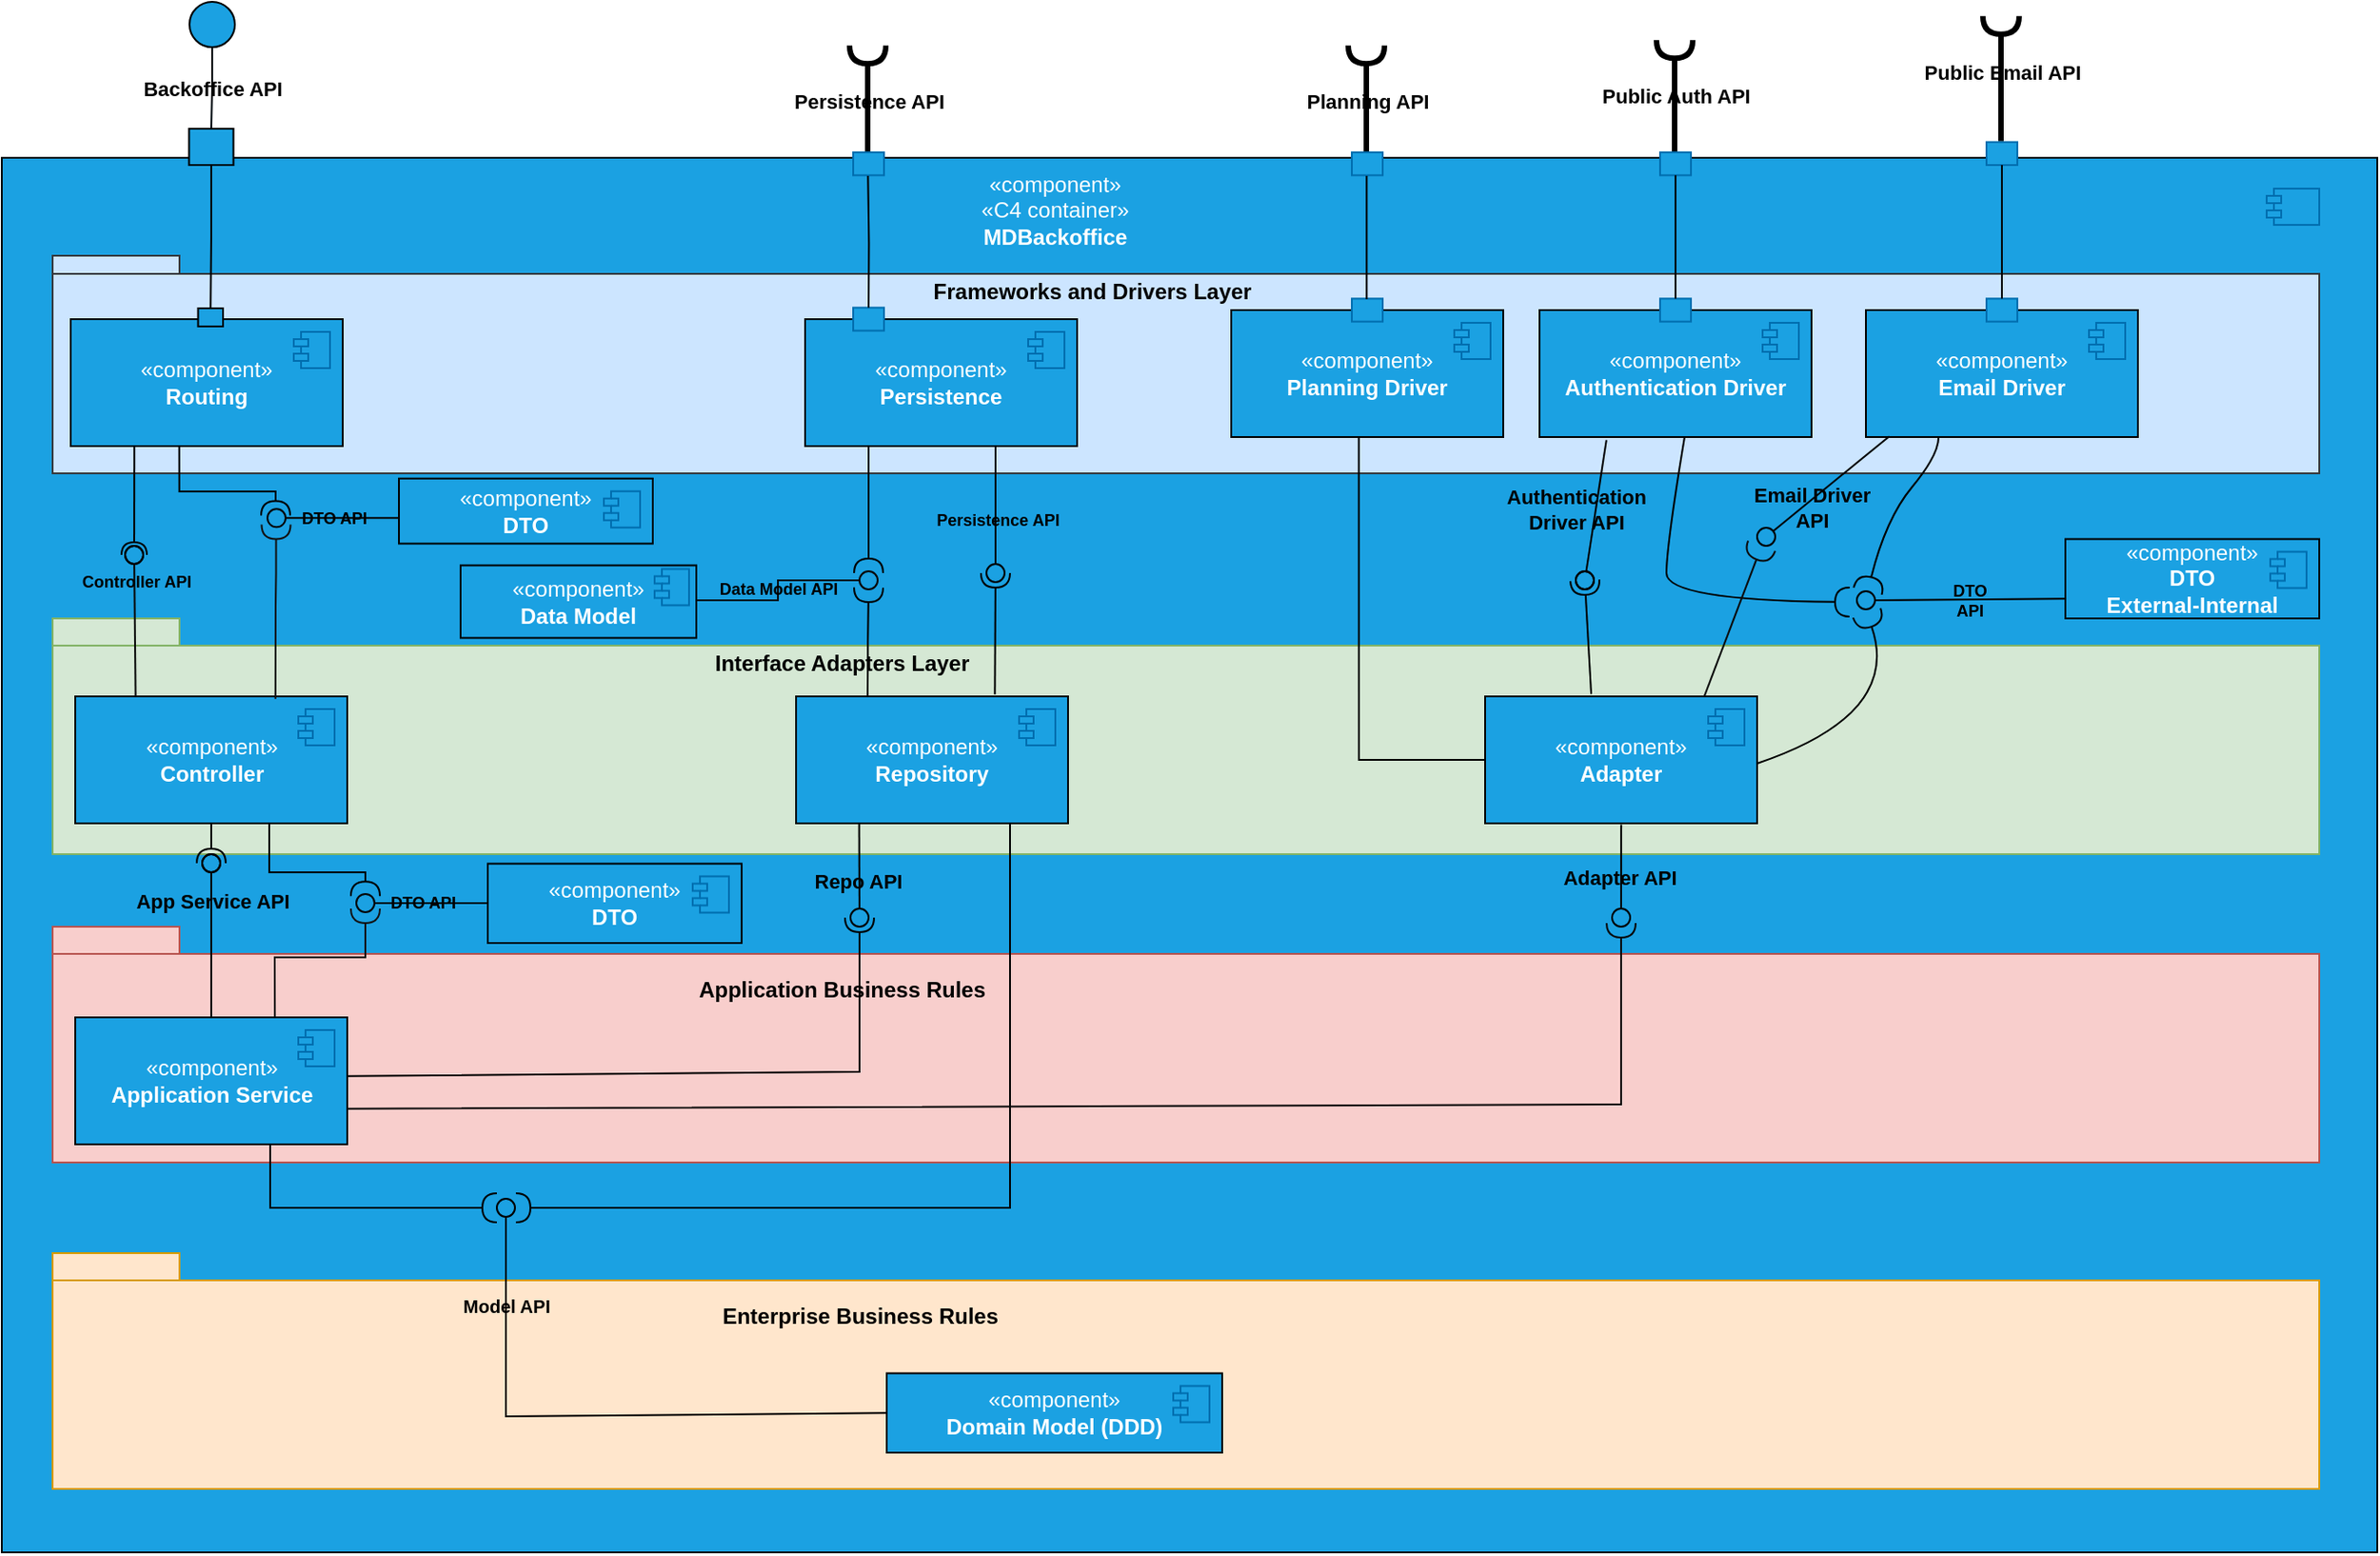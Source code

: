 <mxfile version="24.7.17">
  <diagram name="Page-1" id="5f0bae14-7c28-e335-631c-24af17079c00">
    <mxGraphModel dx="1312" dy="716" grid="1" gridSize="10" guides="1" tooltips="1" connect="1" arrows="1" fold="1" page="1" pageScale="1" pageWidth="1100" pageHeight="850" background="none" math="0" shadow="0">
      <root>
        <mxCell id="0" />
        <mxCell id="1" parent="0" />
        <mxCell id="yqGTdkosx_FgDMZqtbbI-60" value="" style="html=1;dropTarget=0;whiteSpace=wrap;fillColor=#1ba1e2;fontColor=#ffffff;strokeColor=#000000;" parent="1" vertex="1">
          <mxGeometry x="32" y="116" width="1310" height="769" as="geometry" />
        </mxCell>
        <mxCell id="yqGTdkosx_FgDMZqtbbI-61" value="" style="shape=module;jettyWidth=8;jettyHeight=4;fillColor=#1ba1e2;fontColor=#ffffff;strokeColor=#006EAF;" parent="yqGTdkosx_FgDMZqtbbI-60" vertex="1">
          <mxGeometry x="1" width="29" height="20" relative="1" as="geometry">
            <mxPoint x="-61" y="17" as="offset" />
          </mxGeometry>
        </mxCell>
        <mxCell id="yqGTdkosx_FgDMZqtbbI-121" value="" style="shape=folder;fontStyle=1;spacingTop=10;tabWidth=70;tabHeight=15;tabPosition=left;html=1;whiteSpace=wrap;fillColor=#d5e8d4;strokeColor=#82b366;" parent="1" vertex="1">
          <mxGeometry x="60" y="370" width="1250" height="130" as="geometry" />
        </mxCell>
        <mxCell id="yqGTdkosx_FgDMZqtbbI-123" value="" style="shape=folder;fontStyle=1;spacingTop=10;tabWidth=70;tabHeight=10;tabPosition=left;html=1;whiteSpace=wrap;fillColor=#cce5ff;strokeColor=#36393d;" parent="1" vertex="1">
          <mxGeometry x="60" y="170" width="1250" height="120" as="geometry" />
        </mxCell>
        <mxCell id="yqGTdkosx_FgDMZqtbbI-93" value="&lt;span style=&quot;color: rgb(255, 255, 255);&quot;&gt;«component»&lt;/span&gt;&lt;br style=&quot;color: rgb(255, 255, 255);&quot;&gt;&lt;span style=&quot;color: rgb(255, 255, 255);&quot;&gt;«C4 container»&lt;/span&gt;&lt;br style=&quot;color: rgb(255, 255, 255);&quot;&gt;&lt;b style=&quot;color: rgb(255, 255, 255);&quot;&gt;MDBackoffice&lt;/b&gt;" style="text;html=1;align=center;verticalAlign=middle;whiteSpace=wrap;rounded=0;" parent="1" vertex="1">
          <mxGeometry x="537.5" y="120" width="150" height="50" as="geometry" />
        </mxCell>
        <mxCell id="yqGTdkosx_FgDMZqtbbI-99" value="" style="group" parent="1" vertex="1" connectable="0">
          <mxGeometry x="72.5" y="403" width="150" height="80" as="geometry" />
        </mxCell>
        <mxCell id="yqGTdkosx_FgDMZqtbbI-100" value="" style="group" parent="yqGTdkosx_FgDMZqtbbI-99" vertex="1" connectable="0">
          <mxGeometry width="150" height="80" as="geometry" />
        </mxCell>
        <mxCell id="yqGTdkosx_FgDMZqtbbI-101" value="«component»&lt;br&gt;&lt;b&gt;Controller&lt;/b&gt;" style="html=1;dropTarget=0;whiteSpace=wrap;fillColor=#1ba1e2;fontColor=#ffffff;strokeColor=#000000;" parent="yqGTdkosx_FgDMZqtbbI-100" vertex="1">
          <mxGeometry y="10" width="150" height="70" as="geometry" />
        </mxCell>
        <mxCell id="yqGTdkosx_FgDMZqtbbI-102" value="" style="shape=module;jettyWidth=8;jettyHeight=4;fillColor=#1ba1e2;fontColor=#ffffff;strokeColor=#006EAF;" parent="yqGTdkosx_FgDMZqtbbI-101" vertex="1">
          <mxGeometry x="1" width="20" height="20" relative="1" as="geometry">
            <mxPoint x="-27" y="7" as="offset" />
          </mxGeometry>
        </mxCell>
        <mxCell id="yqGTdkosx_FgDMZqtbbI-106" value="" style="ellipse;whiteSpace=wrap;html=1;aspect=fixed;fillColor=#1ba1e2;fontColor=#ffffff;strokeColor=#000000;" parent="1" vertex="1">
          <mxGeometry x="135.5" y="30" width="25" height="25" as="geometry" />
        </mxCell>
        <mxCell id="yqGTdkosx_FgDMZqtbbI-110" value="" style="ellipse;whiteSpace=wrap;html=1;align=center;aspect=fixed;fillColor=none;strokeColor=none;resizable=0;perimeter=centerPerimeter;rotatable=0;allowArrows=0;points=[];outlineConnect=1;" parent="1" vertex="1">
          <mxGeometry x="400" y="350" width="10" height="10" as="geometry" />
        </mxCell>
        <mxCell id="yqGTdkosx_FgDMZqtbbI-112" value="" style="ellipse;whiteSpace=wrap;html=1;align=center;aspect=fixed;fillColor=none;strokeColor=none;resizable=0;perimeter=centerPerimeter;rotatable=0;allowArrows=0;points=[];outlineConnect=1;" parent="1" vertex="1">
          <mxGeometry x="430" y="370" width="10" height="10" as="geometry" />
        </mxCell>
        <mxCell id="yqGTdkosx_FgDMZqtbbI-119" style="edgeStyle=orthogonalEdgeStyle;rounded=0;orthogonalLoop=1;jettySize=auto;html=1;strokeColor=#00080D;endArrow=none;endFill=0;labelBackgroundColor=none;entryX=0.5;entryY=0;entryDx=0;entryDy=0;" parent="1" source="yqGTdkosx_FgDMZqtbbI-106" target="VWPYPcOq6cJ6ySbp8iRo-7" edge="1">
          <mxGeometry relative="1" as="geometry">
            <mxPoint x="148" y="115" as="targetPoint" />
          </mxGeometry>
        </mxCell>
        <mxCell id="yqGTdkosx_FgDMZqtbbI-120" value="&lt;b&gt;Backoffice API&lt;/b&gt;" style="edgeLabel;html=1;align=center;verticalAlign=middle;resizable=0;points=[];labelBackgroundColor=none;" parent="yqGTdkosx_FgDMZqtbbI-119" vertex="1" connectable="0">
          <mxGeometry x="-0.011" relative="1" as="geometry">
            <mxPoint as="offset" />
          </mxGeometry>
        </mxCell>
        <mxCell id="yqGTdkosx_FgDMZqtbbI-122" value="Interface Adapters Layer" style="text;html=1;align=center;verticalAlign=middle;resizable=0;points=[];autosize=1;strokeColor=none;fillColor=none;fontColor=#000000;fontStyle=1" parent="1" vertex="1">
          <mxGeometry x="420" y="380" width="150" height="30" as="geometry" />
        </mxCell>
        <mxCell id="yqGTdkosx_FgDMZqtbbI-124" value="" style="group" parent="1" vertex="1" connectable="0">
          <mxGeometry x="70" y="195" width="150" height="80" as="geometry" />
        </mxCell>
        <mxCell id="yqGTdkosx_FgDMZqtbbI-125" value="" style="group" parent="yqGTdkosx_FgDMZqtbbI-124" vertex="1" connectable="0">
          <mxGeometry width="150" height="80" as="geometry" />
        </mxCell>
        <mxCell id="yqGTdkosx_FgDMZqtbbI-126" value="«component»&lt;br&gt;&lt;b&gt;Routing&lt;/b&gt;" style="html=1;dropTarget=0;whiteSpace=wrap;fillColor=#1ba1e2;fontColor=#ffffff;strokeColor=#000000;" parent="yqGTdkosx_FgDMZqtbbI-125" vertex="1">
          <mxGeometry y="10" width="150" height="70" as="geometry" />
        </mxCell>
        <mxCell id="yqGTdkosx_FgDMZqtbbI-127" value="" style="shape=module;jettyWidth=8;jettyHeight=4;fillColor=#1ba1e2;fontColor=#ffffff;strokeColor=#006EAF;" parent="yqGTdkosx_FgDMZqtbbI-126" vertex="1">
          <mxGeometry x="1" width="20" height="20" relative="1" as="geometry">
            <mxPoint x="-27" y="7" as="offset" />
          </mxGeometry>
        </mxCell>
        <mxCell id="yqGTdkosx_FgDMZqtbbI-129" value="" style="rounded=0;whiteSpace=wrap;html=1;fillColor=#1ba1e2;fontColor=#ffffff;strokeColor=#000000;" parent="yqGTdkosx_FgDMZqtbbI-125" vertex="1">
          <mxGeometry x="70.25" y="4" width="13.75" height="10" as="geometry" />
        </mxCell>
        <mxCell id="yqGTdkosx_FgDMZqtbbI-131" value="" style="rounded=0;orthogonalLoop=1;jettySize=auto;html=1;endArrow=halfCircle;endFill=0;endSize=5;strokeWidth=1;sketch=0;labelBackgroundColor=default;strokeColor=#030303;startSize=6;exitX=0.234;exitY=1.003;exitDx=0;exitDy=0;exitPerimeter=0;" parent="1" source="yqGTdkosx_FgDMZqtbbI-126" target="yqGTdkosx_FgDMZqtbbI-133" edge="1">
          <mxGeometry relative="1" as="geometry">
            <mxPoint x="105" y="280" as="sourcePoint" />
          </mxGeometry>
        </mxCell>
        <mxCell id="yqGTdkosx_FgDMZqtbbI-132" value="" style="rounded=0;orthogonalLoop=1;jettySize=auto;html=1;endArrow=oval;endFill=0;sketch=0;sourcePerimeterSpacing=0;targetPerimeterSpacing=0;endSize=10;strokeColor=#080808;strokeWidth=1;startSize=11;exitX=0.222;exitY=-0.002;exitDx=0;exitDy=0;exitPerimeter=0;" parent="1" source="yqGTdkosx_FgDMZqtbbI-101" target="yqGTdkosx_FgDMZqtbbI-133" edge="1">
          <mxGeometry relative="1" as="geometry">
            <mxPoint x="106" y="412" as="sourcePoint" />
          </mxGeometry>
        </mxCell>
        <mxCell id="yqGTdkosx_FgDMZqtbbI-134" value="Controller API" style="edgeLabel;html=1;align=center;verticalAlign=middle;resizable=0;points=[];labelBackgroundColor=none;fontStyle=1;fontSize=9;" parent="yqGTdkosx_FgDMZqtbbI-132" vertex="1" connectable="0">
          <mxGeometry x="0.372" relative="1" as="geometry">
            <mxPoint y="-10" as="offset" />
          </mxGeometry>
        </mxCell>
        <mxCell id="yqGTdkosx_FgDMZqtbbI-133" value="" style="ellipse;whiteSpace=wrap;html=1;align=center;aspect=fixed;fillColor=none;strokeColor=#000000;resizable=0;perimeter=centerPerimeter;rotatable=0;allowArrows=0;points=[];outlineConnect=1;strokeWidth=1;perimeterSpacing=5;" parent="1" vertex="1">
          <mxGeometry x="100" y="330" width="10" height="10" as="geometry" />
        </mxCell>
        <mxCell id="yqGTdkosx_FgDMZqtbbI-135" value="" style="shape=folder;fontStyle=1;spacingTop=10;tabWidth=70;tabHeight=15;tabPosition=left;html=1;whiteSpace=wrap;fillColor=#f8cecc;strokeColor=#b85450;" parent="1" vertex="1">
          <mxGeometry x="60" y="540" width="1250" height="130" as="geometry" />
        </mxCell>
        <mxCell id="yqGTdkosx_FgDMZqtbbI-136" value="" style="shape=folder;fontStyle=1;spacingTop=10;tabWidth=70;tabHeight=15;tabPosition=left;html=1;whiteSpace=wrap;fillColor=#ffe6cc;strokeColor=#d79b00;" parent="1" vertex="1">
          <mxGeometry x="60" y="720" width="1250" height="130" as="geometry" />
        </mxCell>
        <mxCell id="yqGTdkosx_FgDMZqtbbI-137" value="Application Business Rules" style="text;html=1;align=center;verticalAlign=middle;resizable=0;points=[];autosize=1;strokeColor=none;fillColor=none;fontColor=#000000;fontStyle=1" parent="1" vertex="1">
          <mxGeometry x="410" y="560" width="170" height="30" as="geometry" />
        </mxCell>
        <mxCell id="yqGTdkosx_FgDMZqtbbI-139" value="Enterprise Business Rules" style="text;html=1;align=center;verticalAlign=middle;resizable=0;points=[];autosize=1;strokeColor=none;fillColor=none;fontColor=#000000;fontStyle=1" parent="1" vertex="1">
          <mxGeometry x="425" y="740" width="160" height="30" as="geometry" />
        </mxCell>
        <mxCell id="yqGTdkosx_FgDMZqtbbI-140" value="" style="group" parent="1" vertex="1" connectable="0">
          <mxGeometry x="72.5" y="580" width="150" height="80" as="geometry" />
        </mxCell>
        <mxCell id="yqGTdkosx_FgDMZqtbbI-141" value="" style="group" parent="yqGTdkosx_FgDMZqtbbI-140" vertex="1" connectable="0">
          <mxGeometry width="150" height="80" as="geometry" />
        </mxCell>
        <mxCell id="yqGTdkosx_FgDMZqtbbI-142" value="«component»&lt;br&gt;&lt;b&gt;Application Service&lt;/b&gt;" style="html=1;dropTarget=0;whiteSpace=wrap;fillColor=#1ba1e2;fontColor=#ffffff;strokeColor=#000000;" parent="yqGTdkosx_FgDMZqtbbI-141" vertex="1">
          <mxGeometry y="10" width="150" height="70" as="geometry" />
        </mxCell>
        <mxCell id="yqGTdkosx_FgDMZqtbbI-143" value="" style="shape=module;jettyWidth=8;jettyHeight=4;fillColor=#1ba1e2;fontColor=#ffffff;strokeColor=#006EAF;" parent="yqGTdkosx_FgDMZqtbbI-142" vertex="1">
          <mxGeometry x="1" width="20" height="20" relative="1" as="geometry">
            <mxPoint x="-27" y="7" as="offset" />
          </mxGeometry>
        </mxCell>
        <mxCell id="yqGTdkosx_FgDMZqtbbI-144" value="" style="rounded=0;orthogonalLoop=1;jettySize=auto;html=1;endArrow=halfCircle;endFill=0;endSize=6;strokeWidth=1;sketch=0;exitX=0.5;exitY=1;exitDx=0;exitDy=0;strokeColor=#000000;" parent="1" source="yqGTdkosx_FgDMZqtbbI-101" target="yqGTdkosx_FgDMZqtbbI-146" edge="1">
          <mxGeometry relative="1" as="geometry">
            <mxPoint x="181" y="525" as="sourcePoint" />
          </mxGeometry>
        </mxCell>
        <mxCell id="yqGTdkosx_FgDMZqtbbI-145" value="" style="rounded=0;orthogonalLoop=1;jettySize=auto;html=1;endArrow=oval;endFill=0;sketch=0;sourcePerimeterSpacing=0;targetPerimeterSpacing=0;endSize=10;exitX=0.5;exitY=0;exitDx=0;exitDy=0;strokeColor=#000000;" parent="1" source="yqGTdkosx_FgDMZqtbbI-142" target="yqGTdkosx_FgDMZqtbbI-146" edge="1">
          <mxGeometry relative="1" as="geometry">
            <mxPoint x="141" y="525" as="sourcePoint" />
          </mxGeometry>
        </mxCell>
        <mxCell id="yqGTdkosx_FgDMZqtbbI-147" value="App Service API" style="edgeLabel;html=1;align=center;verticalAlign=middle;resizable=0;points=[];labelBackgroundColor=none;fontStyle=1" parent="yqGTdkosx_FgDMZqtbbI-145" vertex="1" connectable="0">
          <mxGeometry x="0.523" relative="1" as="geometry">
            <mxPoint as="offset" />
          </mxGeometry>
        </mxCell>
        <mxCell id="yqGTdkosx_FgDMZqtbbI-146" value="" style="ellipse;whiteSpace=wrap;html=1;align=center;aspect=fixed;fillColor=none;strokeColor=#000000;resizable=0;perimeter=centerPerimeter;rotatable=0;allowArrows=0;points=[];outlineConnect=1;" parent="1" vertex="1">
          <mxGeometry x="142.5" y="500" width="10" height="10" as="geometry" />
        </mxCell>
        <mxCell id="yqGTdkosx_FgDMZqtbbI-148" value="" style="group" parent="1" vertex="1" connectable="0">
          <mxGeometry x="300" y="499" width="140" height="50" as="geometry" />
        </mxCell>
        <mxCell id="yqGTdkosx_FgDMZqtbbI-149" value="" style="group" parent="yqGTdkosx_FgDMZqtbbI-148" vertex="1" connectable="0">
          <mxGeometry width="140.0" height="50" as="geometry" />
        </mxCell>
        <mxCell id="yqGTdkosx_FgDMZqtbbI-150" value="«component»&lt;br&gt;&lt;b&gt;DTO&lt;/b&gt;" style="html=1;dropTarget=0;whiteSpace=wrap;fillColor=#1ba1e2;fontColor=#ffffff;strokeColor=#000000;" parent="yqGTdkosx_FgDMZqtbbI-149" vertex="1">
          <mxGeometry y="6.25" width="140.0" height="43.75" as="geometry" />
        </mxCell>
        <mxCell id="yqGTdkosx_FgDMZqtbbI-151" value="" style="shape=module;jettyWidth=8;jettyHeight=4;fillColor=#1ba1e2;fontColor=#ffffff;strokeColor=#006EAF;" parent="yqGTdkosx_FgDMZqtbbI-150" vertex="1">
          <mxGeometry x="1" width="20" height="20" relative="1" as="geometry">
            <mxPoint x="-27" y="7" as="offset" />
          </mxGeometry>
        </mxCell>
        <mxCell id="yqGTdkosx_FgDMZqtbbI-153" value="" style="rounded=0;orthogonalLoop=1;jettySize=auto;html=1;endArrow=oval;endFill=0;sketch=0;sourcePerimeterSpacing=0;targetPerimeterSpacing=0;endSize=10;exitX=0;exitY=0.5;exitDx=0;exitDy=0;strokeColor=#050505;" parent="yqGTdkosx_FgDMZqtbbI-149" edge="1">
          <mxGeometry relative="1" as="geometry">
            <mxPoint y="27.945" as="sourcePoint" />
            <Array as="points" />
            <mxPoint x="-67.5" y="27.95" as="targetPoint" />
          </mxGeometry>
        </mxCell>
        <mxCell id="yqGTdkosx_FgDMZqtbbI-156" value="DTO API" style="edgeLabel;html=1;align=center;verticalAlign=middle;resizable=0;points=[];labelBackgroundColor=none;fontSize=9;fontStyle=1" parent="yqGTdkosx_FgDMZqtbbI-153" vertex="1" connectable="0">
          <mxGeometry x="0.068" relative="1" as="geometry">
            <mxPoint as="offset" />
          </mxGeometry>
        </mxCell>
        <mxCell id="yqGTdkosx_FgDMZqtbbI-152" value="" style="rounded=0;orthogonalLoop=1;jettySize=auto;html=1;endArrow=halfCircle;endFill=0;endSize=6;strokeWidth=1;sketch=0;exitX=0.734;exitY=-0.006;exitDx=0;exitDy=0;strokeColor=#121212;exitPerimeter=0;" parent="1" edge="1">
          <mxGeometry relative="1" as="geometry">
            <mxPoint x="182.6" y="589.58" as="sourcePoint" />
            <mxPoint x="232.5" y="530" as="targetPoint" />
            <Array as="points">
              <mxPoint x="182.5" y="556.87" />
              <mxPoint x="232.5" y="556.87" />
              <mxPoint x="232.5" y="541.87" />
            </Array>
          </mxGeometry>
        </mxCell>
        <mxCell id="yqGTdkosx_FgDMZqtbbI-155" style="edgeStyle=orthogonalEdgeStyle;rounded=0;orthogonalLoop=1;jettySize=auto;html=1;exitX=0.75;exitY=1;exitDx=0;exitDy=0;entryX=0.136;entryY=0.144;entryDx=0;entryDy=0;entryPerimeter=0;endArrow=halfCircle;endFill=0;strokeColor=#000000;" parent="1" edge="1">
          <mxGeometry relative="1" as="geometry">
            <Array as="points">
              <mxPoint x="179.49" y="510" />
              <mxPoint x="232.49" y="510" />
              <mxPoint x="232.49" y="523" />
            </Array>
            <mxPoint x="179.49" y="483" as="sourcePoint" />
            <mxPoint x="231.99" y="523.13" as="targetPoint" />
          </mxGeometry>
        </mxCell>
        <mxCell id="yqGTdkosx_FgDMZqtbbI-157" value="" style="group" parent="1" vertex="1" connectable="0">
          <mxGeometry x="520" y="780" width="185" height="50" as="geometry" />
        </mxCell>
        <mxCell id="yqGTdkosx_FgDMZqtbbI-158" value="" style="group" parent="yqGTdkosx_FgDMZqtbbI-157" vertex="1" connectable="0">
          <mxGeometry width="185.0" height="50" as="geometry" />
        </mxCell>
        <mxCell id="yqGTdkosx_FgDMZqtbbI-159" value="«component»&lt;br&gt;&lt;b&gt;Domain Model (DDD)&lt;/b&gt;" style="html=1;dropTarget=0;whiteSpace=wrap;fillColor=#1ba1e2;fontColor=#ffffff;strokeColor=#000000;" parent="yqGTdkosx_FgDMZqtbbI-158" vertex="1">
          <mxGeometry y="6.25" width="185.0" height="43.75" as="geometry" />
        </mxCell>
        <mxCell id="yqGTdkosx_FgDMZqtbbI-160" value="" style="shape=module;jettyWidth=8;jettyHeight=4;fillColor=#1ba1e2;fontColor=#ffffff;strokeColor=#006EAF;" parent="yqGTdkosx_FgDMZqtbbI-159" vertex="1">
          <mxGeometry x="1" width="20" height="20" relative="1" as="geometry">
            <mxPoint x="-27" y="7" as="offset" />
          </mxGeometry>
        </mxCell>
        <mxCell id="yqGTdkosx_FgDMZqtbbI-161" value="" style="rounded=0;orthogonalLoop=1;jettySize=auto;html=1;endArrow=halfCircle;endFill=0;endSize=6;strokeWidth=1;sketch=0;exitX=0.75;exitY=1;exitDx=0;exitDy=0;strokeColor=#000000;" parent="1" edge="1">
          <mxGeometry relative="1" as="geometry">
            <mxPoint x="180" y="660" as="sourcePoint" />
            <mxPoint x="305" y="695" as="targetPoint" />
            <Array as="points">
              <mxPoint x="180" y="695" />
            </Array>
          </mxGeometry>
        </mxCell>
        <mxCell id="yqGTdkosx_FgDMZqtbbI-162" value="" style="rounded=0;orthogonalLoop=1;jettySize=auto;html=1;endArrow=oval;endFill=0;sketch=0;sourcePerimeterSpacing=0;targetPerimeterSpacing=0;endSize=10;strokeColor=#000000;exitX=0;exitY=0.5;exitDx=0;exitDy=0;" parent="1" source="yqGTdkosx_FgDMZqtbbI-159" target="yqGTdkosx_FgDMZqtbbI-163" edge="1">
          <mxGeometry relative="1" as="geometry">
            <mxPoint x="410" y="810" as="sourcePoint" />
            <Array as="points">
              <mxPoint x="310" y="810" />
            </Array>
          </mxGeometry>
        </mxCell>
        <mxCell id="yqGTdkosx_FgDMZqtbbI-164" value="Model API" style="edgeLabel;html=1;align=center;verticalAlign=middle;resizable=0;points=[];labelBackgroundColor=none;fontStyle=1;fontSize=10;" parent="yqGTdkosx_FgDMZqtbbI-162" vertex="1" connectable="0">
          <mxGeometry x="0.473" y="-1" relative="1" as="geometry">
            <mxPoint x="-1" y="-32" as="offset" />
          </mxGeometry>
        </mxCell>
        <mxCell id="yqGTdkosx_FgDMZqtbbI-163" value="" style="ellipse;whiteSpace=wrap;html=1;align=center;aspect=fixed;fillColor=none;strokeColor=none;resizable=0;perimeter=centerPerimeter;rotatable=0;allowArrows=0;points=[];outlineConnect=1;" parent="1" vertex="1">
          <mxGeometry x="305" y="690" width="10" height="10" as="geometry" />
        </mxCell>
        <mxCell id="yqGTdkosx_FgDMZqtbbI-166" value="" style="group" parent="1" vertex="1" connectable="0">
          <mxGeometry x="475" y="195" width="252.5" height="80" as="geometry" />
        </mxCell>
        <mxCell id="yqGTdkosx_FgDMZqtbbI-167" value="" style="group" parent="yqGTdkosx_FgDMZqtbbI-166" vertex="1" connectable="0">
          <mxGeometry width="252.5" height="80" as="geometry" />
        </mxCell>
        <mxCell id="yqGTdkosx_FgDMZqtbbI-168" value="«component»&lt;br&gt;&lt;b&gt;Persistence&lt;/b&gt;" style="html=1;dropTarget=0;whiteSpace=wrap;fillColor=#1ba1e2;fontColor=#ffffff;strokeColor=#000000;" parent="yqGTdkosx_FgDMZqtbbI-167" vertex="1">
          <mxGeometry y="10" width="150" height="70" as="geometry" />
        </mxCell>
        <mxCell id="yqGTdkosx_FgDMZqtbbI-169" value="" style="shape=module;jettyWidth=8;jettyHeight=4;fillColor=#1ba1e2;fontColor=#ffffff;strokeColor=#006EAF;" parent="yqGTdkosx_FgDMZqtbbI-168" vertex="1">
          <mxGeometry x="1" width="20" height="20" relative="1" as="geometry">
            <mxPoint x="-27" y="7" as="offset" />
          </mxGeometry>
        </mxCell>
        <mxCell id="yqGTdkosx_FgDMZqtbbI-130" value="Frameworks and Drivers Layer" style="text;html=1;align=center;verticalAlign=middle;resizable=0;points=[];autosize=1;strokeColor=none;fillColor=none;fontColor=#000000;fontStyle=1" parent="yqGTdkosx_FgDMZqtbbI-167" vertex="1">
          <mxGeometry x="62.5" y="-20" width="190" height="30" as="geometry" />
        </mxCell>
        <mxCell id="20Dkbe1oN3YavEHaPaYj-6" value="" style="group" vertex="1" connectable="0" parent="yqGTdkosx_FgDMZqtbbI-167">
          <mxGeometry x="-40" width="150" height="80" as="geometry" />
        </mxCell>
        <mxCell id="20Dkbe1oN3YavEHaPaYj-7" value="" style="group" vertex="1" connectable="0" parent="20Dkbe1oN3YavEHaPaYj-6">
          <mxGeometry width="150" height="80" as="geometry" />
        </mxCell>
        <mxCell id="20Dkbe1oN3YavEHaPaYj-10" value="" style="rounded=0;whiteSpace=wrap;html=1;fillColor=#1ba1e2;fontColor=#ffffff;strokeColor=#006EAF;rotation=-360;" vertex="1" parent="20Dkbe1oN3YavEHaPaYj-7">
          <mxGeometry x="66.505" y="3.663" width="17" height="12.667" as="geometry" />
        </mxCell>
        <mxCell id="yqGTdkosx_FgDMZqtbbI-172" value="" style="group" parent="1" vertex="1" connectable="0">
          <mxGeometry x="470" y="403" width="150" height="80" as="geometry" />
        </mxCell>
        <mxCell id="yqGTdkosx_FgDMZqtbbI-173" value="" style="group" parent="yqGTdkosx_FgDMZqtbbI-172" vertex="1" connectable="0">
          <mxGeometry width="150" height="80" as="geometry" />
        </mxCell>
        <mxCell id="yqGTdkosx_FgDMZqtbbI-174" value="«component»&lt;br&gt;&lt;b&gt;Repository&lt;/b&gt;" style="html=1;dropTarget=0;whiteSpace=wrap;fillColor=#1ba1e2;fontColor=#ffffff;strokeColor=#000000;" parent="yqGTdkosx_FgDMZqtbbI-173" vertex="1">
          <mxGeometry y="10" width="150" height="70" as="geometry" />
        </mxCell>
        <mxCell id="yqGTdkosx_FgDMZqtbbI-175" value="" style="shape=module;jettyWidth=8;jettyHeight=4;fillColor=#1ba1e2;fontColor=#ffffff;strokeColor=#006EAF;" parent="yqGTdkosx_FgDMZqtbbI-174" vertex="1">
          <mxGeometry x="1" width="20" height="20" relative="1" as="geometry">
            <mxPoint x="-27" y="7" as="offset" />
          </mxGeometry>
        </mxCell>
        <mxCell id="yqGTdkosx_FgDMZqtbbI-176" value="" style="group" parent="1" vertex="1" connectable="0">
          <mxGeometry x="280" y="323" width="150" height="80" as="geometry" />
        </mxCell>
        <mxCell id="yqGTdkosx_FgDMZqtbbI-177" value="" style="group" parent="yqGTdkosx_FgDMZqtbbI-176" vertex="1" connectable="0">
          <mxGeometry x="15" y="-24.25" width="120" height="82" as="geometry" />
        </mxCell>
        <mxCell id="yqGTdkosx_FgDMZqtbbI-178" value="«component»&lt;br&gt;&lt;b&gt;Data Model&lt;/b&gt;" style="html=1;dropTarget=0;whiteSpace=wrap;fillColor=#1ba1e2;fontColor=#ffffff;strokeColor=#000000;" parent="yqGTdkosx_FgDMZqtbbI-177" vertex="1">
          <mxGeometry x="-10" y="42" width="130" height="40" as="geometry" />
        </mxCell>
        <mxCell id="yqGTdkosx_FgDMZqtbbI-179" value="" style="shape=module;jettyWidth=8;jettyHeight=4;fillColor=#1ba1e2;fontColor=#ffffff;strokeColor=#006EAF;" parent="yqGTdkosx_FgDMZqtbbI-177" vertex="1">
          <mxGeometry x="1" width="19" height="20" relative="1" as="geometry">
            <mxPoint x="-23" y="44" as="offset" />
          </mxGeometry>
        </mxCell>
        <mxCell id="VyKRaGWXb69WFAQHTdy0-6" value="" style="group" parent="yqGTdkosx_FgDMZqtbbI-176" vertex="1" connectable="0">
          <mxGeometry x="-30" y="-34.25" width="141" height="50" as="geometry" />
        </mxCell>
        <mxCell id="VyKRaGWXb69WFAQHTdy0-7" value="" style="group" parent="VyKRaGWXb69WFAQHTdy0-6" vertex="1" connectable="0">
          <mxGeometry x="1" y="-1" width="140" height="41" as="geometry" />
        </mxCell>
        <mxCell id="VyKRaGWXb69WFAQHTdy0-8" value="«component»&lt;br&gt;&lt;b&gt;DTO&lt;/b&gt;" style="html=1;dropTarget=0;whiteSpace=wrap;fillColor=#1ba1e2;fontColor=#ffffff;strokeColor=#000000;" parent="VyKRaGWXb69WFAQHTdy0-7" vertex="1">
          <mxGeometry y="5.125" width="140" height="35.875" as="geometry" />
        </mxCell>
        <mxCell id="VyKRaGWXb69WFAQHTdy0-9" value="" style="shape=module;jettyWidth=8;jettyHeight=4;fillColor=#1ba1e2;fontColor=#ffffff;strokeColor=#006EAF;" parent="VyKRaGWXb69WFAQHTdy0-8" vertex="1">
          <mxGeometry x="1" width="20" height="20" relative="1" as="geometry">
            <mxPoint x="-27" y="7" as="offset" />
          </mxGeometry>
        </mxCell>
        <mxCell id="VyKRaGWXb69WFAQHTdy0-10" value="" style="rounded=0;orthogonalLoop=1;jettySize=auto;html=1;endArrow=oval;endFill=0;sketch=0;sourcePerimeterSpacing=0;targetPerimeterSpacing=0;endSize=10;exitX=0;exitY=0.5;exitDx=0;exitDy=0;strokeColor=#050505;" parent="VyKRaGWXb69WFAQHTdy0-7" edge="1">
          <mxGeometry relative="1" as="geometry">
            <mxPoint y="26.915" as="sourcePoint" />
            <Array as="points" />
            <mxPoint x="-67.5" y="26.919" as="targetPoint" />
          </mxGeometry>
        </mxCell>
        <mxCell id="VyKRaGWXb69WFAQHTdy0-11" value="DTO API" style="edgeLabel;html=1;align=center;verticalAlign=middle;resizable=0;points=[];labelBackgroundColor=none;fontSize=9;fontStyle=1" parent="VyKRaGWXb69WFAQHTdy0-10" vertex="1" connectable="0">
          <mxGeometry x="0.068" relative="1" as="geometry">
            <mxPoint as="offset" />
          </mxGeometry>
        </mxCell>
        <mxCell id="yqGTdkosx_FgDMZqtbbI-183" value="" style="rounded=0;orthogonalLoop=1;jettySize=auto;html=1;endArrow=halfCircle;endFill=0;endSize=6;strokeWidth=1;sketch=0;strokeColor=#000000;entryX=0.99;entryY=0.942;entryDx=0;entryDy=0;entryPerimeter=0;exitX=0.263;exitY=0.002;exitDx=0;exitDy=0;exitPerimeter=0;" parent="1" source="yqGTdkosx_FgDMZqtbbI-174" edge="1">
          <mxGeometry relative="1" as="geometry">
            <mxPoint x="510" y="410" as="sourcePoint" />
            <mxPoint x="510" y="353.0" as="targetPoint" />
            <Array as="points">
              <mxPoint x="509.6" y="393" />
              <mxPoint x="509.6" y="383" />
            </Array>
          </mxGeometry>
        </mxCell>
        <mxCell id="yqGTdkosx_FgDMZqtbbI-184" value="" style="rounded=0;orthogonalLoop=1;jettySize=auto;html=1;endArrow=oval;endFill=0;sketch=0;sourcePerimeterSpacing=0;targetPerimeterSpacing=0;endSize=10;strokeColor=#080808;exitX=1;exitY=0.48;exitDx=0;exitDy=0;exitPerimeter=0;" parent="1" source="yqGTdkosx_FgDMZqtbbI-178" target="yqGTdkosx_FgDMZqtbbI-185" edge="1">
          <mxGeometry relative="1" as="geometry">
            <mxPoint x="420" y="360" as="sourcePoint" />
            <Array as="points">
              <mxPoint x="460" y="360" />
              <mxPoint x="460" y="349" />
            </Array>
          </mxGeometry>
        </mxCell>
        <mxCell id="yqGTdkosx_FgDMZqtbbI-187" value="Data Model API" style="edgeLabel;html=1;align=center;verticalAlign=middle;resizable=0;points=[];fontSize=9;labelBackgroundColor=none;fontStyle=1" parent="yqGTdkosx_FgDMZqtbbI-184" vertex="1" connectable="0">
          <mxGeometry x="-0.304" y="-1" relative="1" as="geometry">
            <mxPoint x="8" y="-7" as="offset" />
          </mxGeometry>
        </mxCell>
        <mxCell id="yqGTdkosx_FgDMZqtbbI-185" value="" style="ellipse;whiteSpace=wrap;html=1;align=center;aspect=fixed;fillColor=none;strokeColor=none;resizable=0;perimeter=centerPerimeter;rotatable=0;allowArrows=0;points=[];outlineConnect=1;" parent="1" vertex="1">
          <mxGeometry x="505" y="344" width="10" height="10" as="geometry" />
        </mxCell>
        <mxCell id="yqGTdkosx_FgDMZqtbbI-186" style="edgeStyle=orthogonalEdgeStyle;rounded=0;orthogonalLoop=1;jettySize=auto;html=1;exitX=0.25;exitY=1;exitDx=0;exitDy=0;entryX=1.063;entryY=0.526;entryDx=0;entryDy=0;entryPerimeter=0;strokeColor=#000000;endArrow=halfCircle;endFill=0;" parent="1" source="yqGTdkosx_FgDMZqtbbI-168" edge="1">
          <mxGeometry relative="1" as="geometry">
            <Array as="points">
              <mxPoint x="510" y="275" />
            </Array>
            <mxPoint x="517.5" y="295.0" as="sourcePoint" />
            <mxPoint x="510" y="345.0" as="targetPoint" />
          </mxGeometry>
        </mxCell>
        <mxCell id="yqGTdkosx_FgDMZqtbbI-188" value="" style="rounded=0;orthogonalLoop=1;jettySize=auto;html=1;endArrow=halfCircle;endFill=0;endSize=6;strokeWidth=1;sketch=0;exitX=0.731;exitY=-0.016;exitDx=0;exitDy=0;strokeColor=#000000;exitPerimeter=0;" parent="1" source="yqGTdkosx_FgDMZqtbbI-174" target="yqGTdkosx_FgDMZqtbbI-190" edge="1">
          <mxGeometry relative="1" as="geometry">
            <mxPoint x="630" y="350" as="sourcePoint" />
          </mxGeometry>
        </mxCell>
        <mxCell id="yqGTdkosx_FgDMZqtbbI-189" value="" style="rounded=0;orthogonalLoop=1;jettySize=auto;html=1;endArrow=oval;endFill=0;sketch=0;sourcePerimeterSpacing=0;targetPerimeterSpacing=0;endSize=10;exitX=0.7;exitY=1;exitDx=0;exitDy=0;exitPerimeter=0;strokeColor=#000000;" parent="1" source="yqGTdkosx_FgDMZqtbbI-168" target="yqGTdkosx_FgDMZqtbbI-190" edge="1">
          <mxGeometry relative="1" as="geometry">
            <mxPoint x="590" y="350" as="sourcePoint" />
          </mxGeometry>
        </mxCell>
        <mxCell id="yqGTdkosx_FgDMZqtbbI-191" value="Persistence API" style="edgeLabel;html=1;align=center;verticalAlign=middle;resizable=0;points=[];fontStyle=1;labelBackgroundColor=none;fontSize=9;" parent="yqGTdkosx_FgDMZqtbbI-189" vertex="1" connectable="0">
          <mxGeometry x="0.083" relative="1" as="geometry">
            <mxPoint x="1" y="3" as="offset" />
          </mxGeometry>
        </mxCell>
        <mxCell id="yqGTdkosx_FgDMZqtbbI-190" value="" style="ellipse;whiteSpace=wrap;html=1;align=center;aspect=fixed;fillColor=none;strokeColor=none;resizable=0;perimeter=centerPerimeter;rotatable=0;allowArrows=0;points=[];outlineConnect=1;" parent="1" vertex="1">
          <mxGeometry x="575" y="340" width="10" height="10" as="geometry" />
        </mxCell>
        <mxCell id="yqGTdkosx_FgDMZqtbbI-192" value="" style="rounded=0;orthogonalLoop=1;jettySize=auto;html=1;endArrow=halfCircle;endFill=0;endSize=6;strokeWidth=1;sketch=0;exitX=1.002;exitY=0.462;exitDx=0;exitDy=0;strokeColor=#000000;exitPerimeter=0;" parent="1" source="yqGTdkosx_FgDMZqtbbI-142" target="yqGTdkosx_FgDMZqtbbI-194" edge="1">
          <mxGeometry relative="1" as="geometry">
            <mxPoint x="580" y="523" as="sourcePoint" />
            <Array as="points">
              <mxPoint x="505" y="620" />
            </Array>
          </mxGeometry>
        </mxCell>
        <mxCell id="yqGTdkosx_FgDMZqtbbI-193" value="" style="rounded=0;orthogonalLoop=1;jettySize=auto;html=1;endArrow=oval;endFill=0;sketch=0;sourcePerimeterSpacing=0;targetPerimeterSpacing=0;endSize=10;exitX=0.232;exitY=0.998;exitDx=0;exitDy=0;strokeColor=#000000;exitPerimeter=0;" parent="1" source="yqGTdkosx_FgDMZqtbbI-174" target="yqGTdkosx_FgDMZqtbbI-194" edge="1">
          <mxGeometry relative="1" as="geometry">
            <mxPoint x="540" y="523" as="sourcePoint" />
          </mxGeometry>
        </mxCell>
        <mxCell id="yqGTdkosx_FgDMZqtbbI-195" value="Repo API" style="edgeLabel;html=1;align=center;verticalAlign=middle;resizable=0;points=[];labelBackgroundColor=none;fontStyle=1" parent="yqGTdkosx_FgDMZqtbbI-193" vertex="1" connectable="0">
          <mxGeometry x="0.199" y="-1" relative="1" as="geometry">
            <mxPoint as="offset" />
          </mxGeometry>
        </mxCell>
        <mxCell id="yqGTdkosx_FgDMZqtbbI-194" value="" style="ellipse;whiteSpace=wrap;html=1;align=center;aspect=fixed;fillColor=none;strokeColor=none;resizable=0;perimeter=centerPerimeter;rotatable=0;allowArrows=0;points=[];outlineConnect=1;" parent="1" vertex="1">
          <mxGeometry x="500" y="530" width="10" height="10" as="geometry" />
        </mxCell>
        <mxCell id="yqGTdkosx_FgDMZqtbbI-196" style="edgeStyle=orthogonalEdgeStyle;rounded=0;orthogonalLoop=1;jettySize=auto;html=1;exitX=0.75;exitY=1;exitDx=0;exitDy=0;entryX=0.824;entryY=0.6;entryDx=0;entryDy=0;entryPerimeter=0;endArrow=halfCircle;endFill=0;strokeColor=#000000;" parent="1" edge="1">
          <mxGeometry relative="1" as="geometry">
            <Array as="points">
              <mxPoint x="587.5" y="695" />
            </Array>
            <mxPoint x="588" y="483" as="sourcePoint" />
            <mxPoint x="315.5" y="695" as="targetPoint" />
          </mxGeometry>
        </mxCell>
        <mxCell id="VWPYPcOq6cJ6ySbp8iRo-11" style="edgeStyle=orthogonalEdgeStyle;rounded=0;orthogonalLoop=1;jettySize=auto;html=1;exitX=0.5;exitY=1;exitDx=0;exitDy=0;entryX=0.5;entryY=0;entryDx=0;entryDy=0;endArrow=none;endFill=0;strokeColor=#000000;" parent="1" source="VWPYPcOq6cJ6ySbp8iRo-7" target="yqGTdkosx_FgDMZqtbbI-129" edge="1">
          <mxGeometry relative="1" as="geometry" />
        </mxCell>
        <mxCell id="VWPYPcOq6cJ6ySbp8iRo-7" value="" style="rounded=0;whiteSpace=wrap;html=1;fillColor=#1ba1e2;fontColor=#ffffff;strokeColor=#000000;" parent="1" vertex="1">
          <mxGeometry x="135.25" y="100" width="24.5" height="20" as="geometry" />
        </mxCell>
        <mxCell id="Vq1wiKtgBPm1aTwwY9Me-1" value="" style="group" parent="1" vertex="1" connectable="0">
          <mxGeometry x="850" y="403" width="150" height="80" as="geometry" />
        </mxCell>
        <mxCell id="Vq1wiKtgBPm1aTwwY9Me-2" value="" style="group" parent="Vq1wiKtgBPm1aTwwY9Me-1" vertex="1" connectable="0">
          <mxGeometry width="150" height="80" as="geometry" />
        </mxCell>
        <mxCell id="Vq1wiKtgBPm1aTwwY9Me-3" value="«component»&lt;br&gt;&lt;b&gt;Adapter&lt;/b&gt;" style="html=1;dropTarget=0;whiteSpace=wrap;fillColor=#1ba1e2;fontColor=#ffffff;strokeColor=#000000;" parent="Vq1wiKtgBPm1aTwwY9Me-2" vertex="1">
          <mxGeometry y="10" width="150" height="70" as="geometry" />
        </mxCell>
        <mxCell id="Vq1wiKtgBPm1aTwwY9Me-4" value="" style="shape=module;jettyWidth=8;jettyHeight=4;fillColor=#1ba1e2;fontColor=#ffffff;strokeColor=#006EAF;" parent="Vq1wiKtgBPm1aTwwY9Me-3" vertex="1">
          <mxGeometry x="1" width="20" height="20" relative="1" as="geometry">
            <mxPoint x="-27" y="7" as="offset" />
          </mxGeometry>
        </mxCell>
        <mxCell id="Vq1wiKtgBPm1aTwwY9Me-5" value="" style="rounded=0;orthogonalLoop=1;jettySize=auto;html=1;endArrow=halfCircle;endFill=0;endSize=6;strokeWidth=1;sketch=0;exitX=1.001;exitY=0.72;exitDx=0;exitDy=0;labelBackgroundColor=none;fontColor=none;noLabel=1;strokeColor=#080808;exitPerimeter=0;" parent="1" source="yqGTdkosx_FgDMZqtbbI-142" edge="1">
          <mxGeometry relative="1" as="geometry">
            <mxPoint x="197.5" y="640.5" as="sourcePoint" />
            <Array as="points">
              <mxPoint x="925" y="638" />
              <mxPoint x="925" y="538" />
            </Array>
            <mxPoint x="925" y="538" as="targetPoint" />
          </mxGeometry>
        </mxCell>
        <mxCell id="Vq1wiKtgBPm1aTwwY9Me-6" value="" style="rounded=0;orthogonalLoop=1;jettySize=auto;html=1;endArrow=oval;endFill=0;sketch=0;sourcePerimeterSpacing=0;targetPerimeterSpacing=0;endSize=10;exitX=0.547;exitY=1.01;exitDx=0;exitDy=0;labelBackgroundColor=none;fontColor=#050505;strokeColor=#000000;exitPerimeter=0;" parent="1" edge="1">
          <mxGeometry relative="1" as="geometry">
            <mxPoint x="925.05" y="483.7" as="sourcePoint" />
            <mxPoint x="925" y="535" as="targetPoint" />
          </mxGeometry>
        </mxCell>
        <mxCell id="Vq1wiKtgBPm1aTwwY9Me-8" value="Adapter API" style="edgeLabel;html=1;align=center;verticalAlign=middle;resizable=0;points=[];labelBackgroundColor=none;fontStyle=1" parent="Vq1wiKtgBPm1aTwwY9Me-6" vertex="1" connectable="0">
          <mxGeometry x="0.142" y="-1" relative="1" as="geometry">
            <mxPoint as="offset" />
          </mxGeometry>
        </mxCell>
        <mxCell id="Vq1wiKtgBPm1aTwwY9Me-7" value="" style="ellipse;whiteSpace=wrap;html=1;align=center;aspect=fixed;fillColor=none;strokeColor=none;resizable=0;perimeter=centerPerimeter;rotatable=0;allowArrows=0;points=[];outlineConnect=1;labelBackgroundColor=none;fontColor=#050505;" parent="1" vertex="1">
          <mxGeometry x="944" y="530" width="10" height="10" as="geometry" />
        </mxCell>
        <mxCell id="Vq1wiKtgBPm1aTwwY9Me-9" value="" style="group" parent="1" vertex="1" connectable="0">
          <mxGeometry x="1060" y="190" width="150" height="80" as="geometry" />
        </mxCell>
        <mxCell id="Vq1wiKtgBPm1aTwwY9Me-10" value="" style="group" parent="Vq1wiKtgBPm1aTwwY9Me-9" vertex="1" connectable="0">
          <mxGeometry width="150" height="80" as="geometry" />
        </mxCell>
        <mxCell id="Vq1wiKtgBPm1aTwwY9Me-11" value="«component»&lt;br&gt;&lt;b&gt;Email Driver&lt;/b&gt;" style="html=1;dropTarget=0;whiteSpace=wrap;fillColor=#1ba1e2;fontColor=#ffffff;strokeColor=#000000;" parent="Vq1wiKtgBPm1aTwwY9Me-10" vertex="1">
          <mxGeometry y="10" width="150" height="70" as="geometry" />
        </mxCell>
        <mxCell id="Vq1wiKtgBPm1aTwwY9Me-12" value="" style="shape=module;jettyWidth=8;jettyHeight=4;fillColor=#1ba1e2;fontColor=#ffffff;strokeColor=#006EAF;" parent="Vq1wiKtgBPm1aTwwY9Me-11" vertex="1">
          <mxGeometry x="1" width="20" height="20" relative="1" as="geometry">
            <mxPoint x="-27" y="7" as="offset" />
          </mxGeometry>
        </mxCell>
        <mxCell id="Vq1wiKtgBPm1aTwwY9Me-18" value="" style="rounded=0;whiteSpace=wrap;html=1;fillColor=#1ba1e2;fontColor=#ffffff;strokeColor=#006EAF;rotation=-360;" parent="Vq1wiKtgBPm1aTwwY9Me-10" vertex="1">
          <mxGeometry x="66.505" y="3.663" width="17" height="12.667" as="geometry" />
        </mxCell>
        <mxCell id="Vq1wiKtgBPm1aTwwY9Me-22" value="" style="rounded=0;orthogonalLoop=1;jettySize=auto;html=1;endArrow=oval;endFill=0;sketch=0;sourcePerimeterSpacing=0;targetPerimeterSpacing=0;endSize=10;exitX=0.086;exitY=0.994;exitDx=0;exitDy=0;strokeColor=#000000;exitPerimeter=0;entryX=0.719;entryY=0.719;entryDx=0;entryDy=0;entryPerimeter=0;" parent="1" source="Vq1wiKtgBPm1aTwwY9Me-11" target="H3ytZKxQPZ_AK3I1-5kp-38" edge="1">
          <mxGeometry relative="1" as="geometry">
            <mxPoint x="794.65" y="300" as="sourcePoint" />
            <mxPoint x="860" y="360" as="targetPoint" />
            <Array as="points" />
          </mxGeometry>
        </mxCell>
        <mxCell id="Vq1wiKtgBPm1aTwwY9Me-28" value="Email Driver&lt;div&gt;API&lt;/div&gt;" style="edgeLabel;html=1;align=center;verticalAlign=middle;resizable=0;points=[];labelBackgroundColor=none;fontStyle=1" parent="Vq1wiKtgBPm1aTwwY9Me-22" vertex="1" connectable="0">
          <mxGeometry x="0.152" relative="1" as="geometry">
            <mxPoint x="-4" y="7" as="offset" />
          </mxGeometry>
        </mxCell>
        <mxCell id="Vq1wiKtgBPm1aTwwY9Me-23" value="" style="ellipse;whiteSpace=wrap;html=1;align=center;aspect=fixed;fillColor=none;strokeColor=none;resizable=0;perimeter=centerPerimeter;rotatable=0;allowArrows=0;points=[];outlineConnect=1;" parent="1" vertex="1">
          <mxGeometry x="813.5" y="355" width="10" height="10" as="geometry" />
        </mxCell>
        <mxCell id="Vq1wiKtgBPm1aTwwY9Me-30" value="" style="group" parent="1" vertex="1" connectable="0">
          <mxGeometry x="1170" y="320" width="140" height="50" as="geometry" />
        </mxCell>
        <mxCell id="Vq1wiKtgBPm1aTwwY9Me-31" value="" style="group" parent="Vq1wiKtgBPm1aTwwY9Me-30" vertex="1" connectable="0">
          <mxGeometry width="140.0" height="50" as="geometry" />
        </mxCell>
        <mxCell id="Vq1wiKtgBPm1aTwwY9Me-32" value="«component»&lt;br&gt;&lt;b&gt;DTO&lt;br&gt;External-Internal&lt;/b&gt;" style="html=1;dropTarget=0;whiteSpace=wrap;fillColor=#1ba1e2;fontColor=#ffffff;strokeColor=#000000;" parent="Vq1wiKtgBPm1aTwwY9Me-31" vertex="1">
          <mxGeometry y="6.25" width="140.0" height="43.75" as="geometry" />
        </mxCell>
        <mxCell id="Vq1wiKtgBPm1aTwwY9Me-33" value="" style="shape=module;jettyWidth=8;jettyHeight=4;fillColor=#1ba1e2;fontColor=#ffffff;strokeColor=#006EAF;" parent="Vq1wiKtgBPm1aTwwY9Me-32" vertex="1">
          <mxGeometry x="1" width="20" height="20" relative="1" as="geometry">
            <mxPoint x="-27" y="7" as="offset" />
          </mxGeometry>
        </mxCell>
        <mxCell id="Vq1wiKtgBPm1aTwwY9Me-40" value="" style="rounded=0;orthogonalLoop=1;jettySize=auto;html=1;endArrow=halfCircle;endFill=0;endSize=6;strokeWidth=1;sketch=0;fontSize=12;curved=1;strokeColor=#000000;exitX=0.267;exitY=1.001;exitDx=0;exitDy=0;exitPerimeter=0;" parent="1" source="Vq1wiKtgBPm1aTwwY9Me-11" edge="1">
          <mxGeometry relative="1" as="geometry">
            <mxPoint x="1044.5" y="251.22" as="sourcePoint" />
            <mxPoint x="1061" y="355" as="targetPoint" />
            <Array as="points">
              <mxPoint x="1100" y="270" />
              <mxPoint x="1100" y="280" />
              <mxPoint x="1071" y="315" />
            </Array>
          </mxGeometry>
        </mxCell>
        <mxCell id="VyKRaGWXb69WFAQHTdy0-12" value="" style="rounded=0;orthogonalLoop=1;jettySize=auto;html=1;endArrow=halfCircle;endFill=0;endSize=6;strokeWidth=1;sketch=0;exitX=0.736;exitY=0.02;exitDx=0;exitDy=0;strokeColor=#121212;exitPerimeter=0;" parent="1" source="yqGTdkosx_FgDMZqtbbI-101" edge="1">
          <mxGeometry relative="1" as="geometry">
            <mxPoint x="182.45" y="401.16" as="sourcePoint" />
            <mxPoint x="183.25" y="318.25" as="targetPoint" />
            <Array as="points">
              <mxPoint x="183" y="363.25" />
              <mxPoint x="183.25" y="345.12" />
              <mxPoint x="183.25" y="330.12" />
            </Array>
          </mxGeometry>
        </mxCell>
        <mxCell id="VyKRaGWXb69WFAQHTdy0-13" style="edgeStyle=orthogonalEdgeStyle;rounded=0;orthogonalLoop=1;jettySize=auto;html=1;entryX=0.136;entryY=0.144;entryDx=0;entryDy=0;entryPerimeter=0;endArrow=halfCircle;endFill=0;strokeColor=#000000;exitX=0.399;exitY=1.003;exitDx=0;exitDy=0;exitPerimeter=0;" parent="1" source="yqGTdkosx_FgDMZqtbbI-126" edge="1">
          <mxGeometry relative="1" as="geometry">
            <Array as="points">
              <mxPoint x="130" y="300" />
              <mxPoint x="183" y="300" />
              <mxPoint x="183" y="313" />
            </Array>
            <mxPoint x="130" y="280" as="sourcePoint" />
            <mxPoint x="182.5" y="313.2" as="targetPoint" />
          </mxGeometry>
        </mxCell>
        <mxCell id="H3ytZKxQPZ_AK3I1-5kp-2" value="" style="group" parent="1" vertex="1" connectable="0">
          <mxGeometry x="880" y="190" width="150" height="80" as="geometry" />
        </mxCell>
        <mxCell id="H3ytZKxQPZ_AK3I1-5kp-3" value="" style="group" parent="H3ytZKxQPZ_AK3I1-5kp-2" vertex="1" connectable="0">
          <mxGeometry width="150" height="80" as="geometry" />
        </mxCell>
        <mxCell id="H3ytZKxQPZ_AK3I1-5kp-4" value="«component»&lt;br&gt;&lt;b&gt;Authentication Driver&lt;/b&gt;" style="html=1;dropTarget=0;whiteSpace=wrap;fillColor=#1ba1e2;fontColor=#ffffff;strokeColor=#000000;" parent="H3ytZKxQPZ_AK3I1-5kp-3" vertex="1">
          <mxGeometry y="10" width="150" height="70" as="geometry" />
        </mxCell>
        <mxCell id="H3ytZKxQPZ_AK3I1-5kp-5" value="" style="shape=module;jettyWidth=8;jettyHeight=4;fillColor=#1ba1e2;fontColor=#ffffff;strokeColor=#006EAF;" parent="H3ytZKxQPZ_AK3I1-5kp-4" vertex="1">
          <mxGeometry x="1" width="20" height="20" relative="1" as="geometry">
            <mxPoint x="-27" y="7" as="offset" />
          </mxGeometry>
        </mxCell>
        <mxCell id="H3ytZKxQPZ_AK3I1-5kp-6" value="" style="rounded=0;whiteSpace=wrap;html=1;fillColor=#1ba1e2;fontColor=#ffffff;strokeColor=#006EAF;rotation=-360;" parent="H3ytZKxQPZ_AK3I1-5kp-3" vertex="1">
          <mxGeometry x="66.505" y="3.663" width="17" height="12.667" as="geometry" />
        </mxCell>
        <mxCell id="H3ytZKxQPZ_AK3I1-5kp-18" value="" style="group" parent="1" vertex="1" connectable="0">
          <mxGeometry x="1126.505" y="53.843" width="17" height="66.157" as="geometry" />
        </mxCell>
        <mxCell id="1g0sIZtueNdrK1OOtKUU-5" value="" style="group;rotation=-180;" parent="H3ytZKxQPZ_AK3I1-5kp-18" vertex="1" connectable="0">
          <mxGeometry width="17" height="66.157" as="geometry" />
        </mxCell>
        <mxCell id="1g0sIZtueNdrK1OOtKUU-6" value="" style="edgeStyle=orthogonalEdgeStyle;rounded=0;orthogonalLoop=1;jettySize=auto;html=1;entryX=0.5;entryY=0;entryDx=0;entryDy=0;endArrow=none;endFill=0;fontColor=#000000;strokeColor=#000000;startArrow=halfCircle;startFill=0;strokeWidth=3;endSize=6;jumpSize=6;" parent="1g0sIZtueNdrK1OOtKUU-5" edge="1">
          <mxGeometry relative="1" as="geometry">
            <mxPoint x="7.995" y="-15.923" as="sourcePoint" />
            <mxPoint x="8" y="53" as="targetPoint" />
          </mxGeometry>
        </mxCell>
        <mxCell id="1g0sIZtueNdrK1OOtKUU-7" value="Public Email API" style="edgeLabel;html=1;align=center;verticalAlign=middle;resizable=0;points=[];labelBackgroundColor=none;rotation=0;fontStyle=1" parent="1g0sIZtueNdrK1OOtKUU-6" vertex="1" connectable="0">
          <mxGeometry x="-0.146" relative="1" as="geometry">
            <mxPoint y="1" as="offset" />
          </mxGeometry>
        </mxCell>
        <mxCell id="1g0sIZtueNdrK1OOtKUU-8" value="" style="rounded=0;whiteSpace=wrap;html=1;fillColor=#1ba1e2;fontColor=#ffffff;strokeColor=#006EAF;rotation=-360;" parent="1g0sIZtueNdrK1OOtKUU-5" vertex="1">
          <mxGeometry y="53.49" width="17" height="12.667" as="geometry" />
        </mxCell>
        <mxCell id="H3ytZKxQPZ_AK3I1-5kp-19" value="" style="group" parent="1" vertex="1" connectable="0">
          <mxGeometry x="946.505" y="67.003" width="17" height="66.157" as="geometry" />
        </mxCell>
        <mxCell id="H3ytZKxQPZ_AK3I1-5kp-20" value="" style="group;rotation=-180;" parent="H3ytZKxQPZ_AK3I1-5kp-19" vertex="1" connectable="0">
          <mxGeometry width="17" height="66.157" as="geometry" />
        </mxCell>
        <mxCell id="H3ytZKxQPZ_AK3I1-5kp-21" value="" style="edgeStyle=orthogonalEdgeStyle;rounded=0;orthogonalLoop=1;jettySize=auto;html=1;entryX=0.5;entryY=0;entryDx=0;entryDy=0;endArrow=none;endFill=0;fontColor=#000000;strokeColor=#000000;startArrow=halfCircle;startFill=0;strokeWidth=3;endSize=6;jumpSize=6;" parent="H3ytZKxQPZ_AK3I1-5kp-20" edge="1">
          <mxGeometry relative="1" as="geometry">
            <mxPoint x="7.995" y="-15.923" as="sourcePoint" />
            <mxPoint x="8" y="53" as="targetPoint" />
          </mxGeometry>
        </mxCell>
        <mxCell id="H3ytZKxQPZ_AK3I1-5kp-22" value="Public Auth API" style="edgeLabel;html=1;align=center;verticalAlign=middle;resizable=0;points=[];labelBackgroundColor=none;rotation=0;fontStyle=1" parent="H3ytZKxQPZ_AK3I1-5kp-21" vertex="1" connectable="0">
          <mxGeometry x="-0.146" relative="1" as="geometry">
            <mxPoint y="1" as="offset" />
          </mxGeometry>
        </mxCell>
        <mxCell id="H3ytZKxQPZ_AK3I1-5kp-23" value="" style="rounded=0;whiteSpace=wrap;html=1;fillColor=#1ba1e2;fontColor=#ffffff;strokeColor=#006EAF;rotation=-360;" parent="H3ytZKxQPZ_AK3I1-5kp-20" vertex="1">
          <mxGeometry y="46" width="17" height="12.667" as="geometry" />
        </mxCell>
        <mxCell id="H3ytZKxQPZ_AK3I1-5kp-24" style="edgeStyle=orthogonalEdgeStyle;rounded=0;orthogonalLoop=1;jettySize=auto;html=1;endArrow=none;endFill=0;strokeColor=#000000;entryX=0.5;entryY=0;entryDx=0;entryDy=0;" parent="1" source="H3ytZKxQPZ_AK3I1-5kp-23" target="H3ytZKxQPZ_AK3I1-5kp-6" edge="1">
          <mxGeometry relative="1" as="geometry">
            <Array as="points" />
            <mxPoint x="800" y="205.16" as="targetPoint" />
          </mxGeometry>
        </mxCell>
        <mxCell id="H3ytZKxQPZ_AK3I1-5kp-26" value="" style="ellipse;whiteSpace=wrap;html=1;align=center;aspect=fixed;fillColor=none;strokeColor=none;resizable=0;perimeter=centerPerimeter;rotatable=0;allowArrows=0;points=[];outlineConnect=1;" parent="1" vertex="1">
          <mxGeometry x="750" y="380" width="10" height="10" as="geometry" />
        </mxCell>
        <mxCell id="H3ytZKxQPZ_AK3I1-5kp-29" value="" style="rounded=0;orthogonalLoop=1;jettySize=auto;html=1;endArrow=halfCircle;endFill=0;endSize=6;strokeWidth=1;sketch=0;strokeColor=#000000;exitX=0.39;exitY=-0.019;exitDx=0;exitDy=0;exitPerimeter=0;entryX=0.36;entryY=1.326;entryDx=0;entryDy=0;entryPerimeter=0;" parent="1" source="Vq1wiKtgBPm1aTwwY9Me-3" target="H3ytZKxQPZ_AK3I1-5kp-31" edge="1">
          <mxGeometry relative="1" as="geometry">
            <mxPoint x="936.55" y="413.07" as="sourcePoint" />
            <mxPoint x="910" y="360" as="targetPoint" />
          </mxGeometry>
        </mxCell>
        <mxCell id="H3ytZKxQPZ_AK3I1-5kp-30" value="" style="rounded=0;orthogonalLoop=1;jettySize=auto;html=1;endArrow=oval;endFill=0;sketch=0;sourcePerimeterSpacing=0;targetPerimeterSpacing=0;endSize=10;exitX=0.246;exitY=1.024;exitDx=0;exitDy=0;exitPerimeter=0;strokeColor=#000000;" parent="1" source="H3ytZKxQPZ_AK3I1-5kp-4" target="H3ytZKxQPZ_AK3I1-5kp-31" edge="1">
          <mxGeometry relative="1" as="geometry">
            <mxPoint x="820" y="365" as="sourcePoint" />
          </mxGeometry>
        </mxCell>
        <mxCell id="H3ytZKxQPZ_AK3I1-5kp-31" value="" style="ellipse;whiteSpace=wrap;html=1;align=center;aspect=fixed;fillColor=none;strokeColor=#000000;resizable=0;perimeter=centerPerimeter;rotatable=0;allowArrows=0;points=[];outlineConnect=1;" parent="1" vertex="1">
          <mxGeometry x="900" y="344" width="10" height="10" as="geometry" />
        </mxCell>
        <mxCell id="H3ytZKxQPZ_AK3I1-5kp-35" value="Authentication&lt;div&gt;&lt;span style=&quot;background-color: initial;&quot;&gt;Driver API&lt;/span&gt;&lt;/div&gt;" style="edgeLabel;html=1;align=center;verticalAlign=middle;resizable=0;points=[];labelBackgroundColor=none;fontStyle=1" parent="1" vertex="1" connectable="0">
          <mxGeometry x="899.999" y="310.005" as="geometry" />
        </mxCell>
        <mxCell id="H3ytZKxQPZ_AK3I1-5kp-37" value="" style="rounded=0;orthogonalLoop=1;jettySize=auto;html=1;endArrow=halfCircle;endFill=0;endSize=6;strokeWidth=1;sketch=0;fontSize=12;curved=1;strokeColor=#000000;" parent="1" edge="1">
          <mxGeometry relative="1" as="geometry">
            <mxPoint x="960" y="270" as="sourcePoint" />
            <mxPoint x="1051" y="361" as="targetPoint" />
            <Array as="points">
              <mxPoint x="950" y="330" />
              <mxPoint x="950" y="360" />
            </Array>
          </mxGeometry>
        </mxCell>
        <mxCell id="H3ytZKxQPZ_AK3I1-5kp-38" value="" style="ellipse;whiteSpace=wrap;html=1;align=center;aspect=fixed;fillColor=none;strokeColor=none;resizable=0;perimeter=centerPerimeter;rotatable=0;allowArrows=0;points=[];outlineConnect=1;" parent="1" vertex="1">
          <mxGeometry x="1000" y="320" width="10" height="10" as="geometry" />
        </mxCell>
        <mxCell id="Vq1wiKtgBPm1aTwwY9Me-21" value="" style="rounded=0;orthogonalLoop=1;jettySize=auto;html=1;endArrow=halfCircle;endFill=0;endSize=6;strokeWidth=1;sketch=0;strokeColor=#0A0A0A;entryX=0.369;entryY=1.277;entryDx=0;entryDy=0;entryPerimeter=0;exitX=0.805;exitY=0.004;exitDx=0;exitDy=0;exitPerimeter=0;" parent="1" source="Vq1wiKtgBPm1aTwwY9Me-3" edge="1">
          <mxGeometry relative="1" as="geometry">
            <mxPoint x="970" y="410" as="sourcePoint" />
            <mxPoint x="1002.5" y="330" as="targetPoint" />
          </mxGeometry>
        </mxCell>
        <mxCell id="H3ytZKxQPZ_AK3I1-5kp-44" value="" style="rounded=0;orthogonalLoop=1;jettySize=auto;html=1;endArrow=halfCircle;endFill=0;endSize=6;strokeWidth=1;sketch=0;fontSize=12;curved=1;strokeColor=#030303;" parent="1" edge="1">
          <mxGeometry relative="1" as="geometry">
            <mxPoint x="1000" y="450" as="sourcePoint" />
            <mxPoint x="1060.5" y="367" as="targetPoint" />
            <Array as="points">
              <mxPoint x="1080" y="423" />
              <mxPoint x="1060.5" y="367" />
            </Array>
          </mxGeometry>
        </mxCell>
        <mxCell id="H3ytZKxQPZ_AK3I1-5kp-45" value="" style="ellipse;whiteSpace=wrap;html=1;align=center;aspect=fixed;fillColor=none;strokeColor=none;resizable=0;perimeter=centerPerimeter;rotatable=0;allowArrows=0;points=[];outlineConnect=1;" parent="1" vertex="1">
          <mxGeometry x="950" y="360" width="10" height="10" as="geometry" />
        </mxCell>
        <mxCell id="H3ytZKxQPZ_AK3I1-5kp-48" value="" style="rounded=0;orthogonalLoop=1;jettySize=auto;html=1;endArrow=oval;endFill=0;sketch=0;sourcePerimeterSpacing=0;targetPerimeterSpacing=0;endSize=10;strokeColor=#000000;exitX=0;exitY=0.75;exitDx=0;exitDy=0;" parent="1" source="Vq1wiKtgBPm1aTwwY9Me-32" edge="1">
          <mxGeometry relative="1" as="geometry">
            <mxPoint x="990" y="360" as="sourcePoint" />
            <mxPoint x="1060" y="360" as="targetPoint" />
          </mxGeometry>
        </mxCell>
        <mxCell id="H3ytZKxQPZ_AK3I1-5kp-49" value="DTO&lt;div&gt;API&lt;/div&gt;" style="edgeLabel;html=1;align=center;verticalAlign=middle;resizable=0;points=[];fontStyle=1;labelBackgroundColor=none;fontSize=9;" parent="H3ytZKxQPZ_AK3I1-5kp-48" vertex="1" connectable="0">
          <mxGeometry x="0.083" relative="1" as="geometry">
            <mxPoint x="6" as="offset" />
          </mxGeometry>
        </mxCell>
        <mxCell id="Vq1wiKtgBPm1aTwwY9Me-19" style="edgeStyle=orthogonalEdgeStyle;rounded=0;orthogonalLoop=1;jettySize=auto;html=1;endArrow=none;endFill=0;strokeColor=#000000;entryX=0.5;entryY=0;entryDx=0;entryDy=0;exitX=0.5;exitY=1;exitDx=0;exitDy=0;" parent="1" source="1g0sIZtueNdrK1OOtKUU-8" target="Vq1wiKtgBPm1aTwwY9Me-18" edge="1">
          <mxGeometry relative="1" as="geometry">
            <Array as="points" />
            <mxPoint x="970" y="199" as="targetPoint" />
            <mxPoint x="1130" y="120" as="sourcePoint" />
          </mxGeometry>
        </mxCell>
        <mxCell id="yWfrsl7dE2mwRCgnT9Ze-10" value="" style="group" parent="1" vertex="1" connectable="0">
          <mxGeometry x="776.505" y="70.003" width="17" height="66.157" as="geometry" />
        </mxCell>
        <mxCell id="yWfrsl7dE2mwRCgnT9Ze-11" value="" style="group;rotation=-180;" parent="yWfrsl7dE2mwRCgnT9Ze-10" vertex="1" connectable="0">
          <mxGeometry width="17" height="66.157" as="geometry" />
        </mxCell>
        <mxCell id="yWfrsl7dE2mwRCgnT9Ze-12" value="" style="edgeStyle=orthogonalEdgeStyle;rounded=0;orthogonalLoop=1;jettySize=auto;html=1;entryX=0.5;entryY=0;entryDx=0;entryDy=0;endArrow=none;endFill=0;fontColor=#000000;strokeColor=#000000;startArrow=halfCircle;startFill=0;strokeWidth=3;endSize=6;jumpSize=6;" parent="yWfrsl7dE2mwRCgnT9Ze-11" edge="1">
          <mxGeometry relative="1" as="geometry">
            <mxPoint x="7.995" y="-15.923" as="sourcePoint" />
            <mxPoint x="8" y="53" as="targetPoint" />
          </mxGeometry>
        </mxCell>
        <mxCell id="yWfrsl7dE2mwRCgnT9Ze-13" value="Planning API" style="edgeLabel;html=1;align=center;verticalAlign=middle;resizable=0;points=[];labelBackgroundColor=none;rotation=0;fontStyle=1" parent="yWfrsl7dE2mwRCgnT9Ze-12" vertex="1" connectable="0">
          <mxGeometry x="-0.146" relative="1" as="geometry">
            <mxPoint y="1" as="offset" />
          </mxGeometry>
        </mxCell>
        <mxCell id="yWfrsl7dE2mwRCgnT9Ze-14" value="" style="rounded=0;whiteSpace=wrap;html=1;fillColor=#1ba1e2;fontColor=#ffffff;strokeColor=#006EAF;rotation=-360;" parent="yWfrsl7dE2mwRCgnT9Ze-11" vertex="1">
          <mxGeometry y="43" width="17" height="12.667" as="geometry" />
        </mxCell>
        <mxCell id="yWfrsl7dE2mwRCgnT9Ze-15" style="edgeStyle=orthogonalEdgeStyle;rounded=0;orthogonalLoop=1;jettySize=auto;html=1;endArrow=none;endFill=0;strokeColor=#000000;entryX=0;entryY=0.5;entryDx=0;entryDy=0;exitX=0.469;exitY=0.981;exitDx=0;exitDy=0;exitPerimeter=0;" parent="1" source="zQaCU3bAS7u3UPH4qfuq-3" target="Vq1wiKtgBPm1aTwwY9Me-3" edge="1">
          <mxGeometry relative="1" as="geometry">
            <Array as="points" />
            <mxPoint x="795.005" y="193.663" as="targetPoint" />
            <mxPoint x="790" y="290" as="sourcePoint" />
          </mxGeometry>
        </mxCell>
        <mxCell id="zQaCU3bAS7u3UPH4qfuq-1" value="" style="group" parent="1" vertex="1" connectable="0">
          <mxGeometry x="710" y="190" width="150" height="80" as="geometry" />
        </mxCell>
        <mxCell id="zQaCU3bAS7u3UPH4qfuq-2" value="" style="group" parent="zQaCU3bAS7u3UPH4qfuq-1" vertex="1" connectable="0">
          <mxGeometry width="150" height="80" as="geometry" />
        </mxCell>
        <mxCell id="zQaCU3bAS7u3UPH4qfuq-3" value="«component»&lt;br&gt;&lt;b&gt;Planning Driver&lt;/b&gt;" style="html=1;dropTarget=0;whiteSpace=wrap;fillColor=#1ba1e2;fontColor=#ffffff;strokeColor=#000000;" parent="zQaCU3bAS7u3UPH4qfuq-2" vertex="1">
          <mxGeometry y="10" width="150" height="70" as="geometry" />
        </mxCell>
        <mxCell id="zQaCU3bAS7u3UPH4qfuq-4" value="" style="shape=module;jettyWidth=8;jettyHeight=4;fillColor=#1ba1e2;fontColor=#ffffff;strokeColor=#006EAF;" parent="zQaCU3bAS7u3UPH4qfuq-3" vertex="1">
          <mxGeometry x="1" width="20" height="20" relative="1" as="geometry">
            <mxPoint x="-27" y="7" as="offset" />
          </mxGeometry>
        </mxCell>
        <mxCell id="zQaCU3bAS7u3UPH4qfuq-5" value="" style="rounded=0;whiteSpace=wrap;html=1;fillColor=#1ba1e2;fontColor=#ffffff;strokeColor=#006EAF;rotation=-360;" parent="zQaCU3bAS7u3UPH4qfuq-2" vertex="1">
          <mxGeometry x="66.505" y="3.663" width="17" height="12.667" as="geometry" />
        </mxCell>
        <mxCell id="zQaCU3bAS7u3UPH4qfuq-6" style="edgeStyle=orthogonalEdgeStyle;rounded=0;orthogonalLoop=1;jettySize=auto;html=1;endArrow=none;endFill=0;strokeColor=#000000;entryX=0.5;entryY=0;entryDx=0;entryDy=0;" parent="1" edge="1">
          <mxGeometry relative="1" as="geometry">
            <Array as="points" />
            <mxPoint x="784.67" y="194" as="targetPoint" />
            <mxPoint x="784.67" y="126" as="sourcePoint" />
          </mxGeometry>
        </mxCell>
        <mxCell id="20Dkbe1oN3YavEHaPaYj-1" value="" style="group" vertex="1" connectable="0" parent="1">
          <mxGeometry x="501.505" y="70.003" width="17" height="66.157" as="geometry" />
        </mxCell>
        <mxCell id="20Dkbe1oN3YavEHaPaYj-2" value="" style="group;rotation=-180;" vertex="1" connectable="0" parent="20Dkbe1oN3YavEHaPaYj-1">
          <mxGeometry width="17" height="66.157" as="geometry" />
        </mxCell>
        <mxCell id="20Dkbe1oN3YavEHaPaYj-3" value="" style="edgeStyle=orthogonalEdgeStyle;rounded=0;orthogonalLoop=1;jettySize=auto;html=1;entryX=0.5;entryY=0;entryDx=0;entryDy=0;endArrow=none;endFill=0;fontColor=#000000;strokeColor=#000000;startArrow=halfCircle;startFill=0;strokeWidth=3;endSize=6;jumpSize=6;" edge="1" parent="20Dkbe1oN3YavEHaPaYj-2">
          <mxGeometry relative="1" as="geometry">
            <mxPoint x="7.995" y="-15.923" as="sourcePoint" />
            <mxPoint x="8" y="53" as="targetPoint" />
          </mxGeometry>
        </mxCell>
        <mxCell id="20Dkbe1oN3YavEHaPaYj-4" value="Persistence API" style="edgeLabel;html=1;align=center;verticalAlign=middle;resizable=0;points=[];labelBackgroundColor=none;rotation=0;fontStyle=1" vertex="1" connectable="0" parent="20Dkbe1oN3YavEHaPaYj-3">
          <mxGeometry x="-0.146" relative="1" as="geometry">
            <mxPoint y="1" as="offset" />
          </mxGeometry>
        </mxCell>
        <mxCell id="20Dkbe1oN3YavEHaPaYj-5" value="" style="rounded=0;whiteSpace=wrap;html=1;fillColor=#1ba1e2;fontColor=#ffffff;strokeColor=#006EAF;rotation=-360;" vertex="1" parent="20Dkbe1oN3YavEHaPaYj-2">
          <mxGeometry y="43" width="17" height="12.667" as="geometry" />
        </mxCell>
        <mxCell id="20Dkbe1oN3YavEHaPaYj-11" style="edgeStyle=orthogonalEdgeStyle;rounded=0;orthogonalLoop=1;jettySize=auto;html=1;endArrow=none;endFill=0;strokeColor=#000000;entryX=0.5;entryY=0;entryDx=0;entryDy=0;" edge="1" parent="1" target="20Dkbe1oN3YavEHaPaYj-10">
          <mxGeometry relative="1" as="geometry">
            <Array as="points" />
            <mxPoint x="509.67" y="194" as="targetPoint" />
            <mxPoint x="509.67" y="126" as="sourcePoint" />
          </mxGeometry>
        </mxCell>
      </root>
    </mxGraphModel>
  </diagram>
</mxfile>
